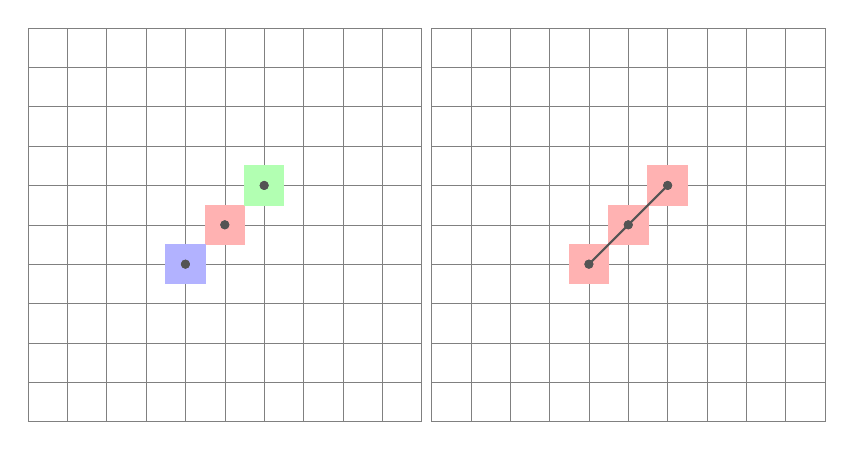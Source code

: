
\begin{tikzpicture}[x=0.5cm,y=0.5cm]
  % colors
  \definecolor{kGreen}{rgb}{0.0,0.59,0.0}
  \definecolor{kOrange}{rgb}{1.0,0.59,0.0}
  \definecolor{kGrey}{rgb}{0.33,0.33,0.33}
  % grids
  \draw[help lines,step=0.5cm] (0,0) grid (10,10);
  % shape

  \draw[color=red!30!white,fill] (5-0.5,5-0.5) rectangle (5+0.5,5+0.5);
  \draw[color=blue!30!white,fill] (4-0.5,4-0.5) rectangle (4+0.5,4+0.5);
  \draw[color=green!30!white,fill] (6-0.5,6-0.5) rectangle (6+0.5,6+0.5);

  % gauss digitization
  \foreach \x/\y in {5/5,4/4,6/6} {
    \draw[color=kGrey,fill] (\x,\y) circle (0.5mm);
    \draw[color=kGrey,fill] (10-\x,10-\y) circle (0.5mm);
  };
\end{tikzpicture}
\begin{tikzpicture}[x=0.5cm,y=0.5cm]
  % colors
  \definecolor{kGreen}{rgb}{0.0,0.59,0.0}
  \definecolor{kOrange}{rgb}{1.0,0.59,0.0}
  \definecolor{kGrey}{rgb}{0.33,0.33,0.33}
  % grids
  \draw[help lines,step=0.5cm] (0,0) grid (10,10);
  % shape

  \draw[color=red!30!white,fill] (5-0.5,5-0.5) rectangle (5+0.5,5+0.5);
  \draw[color=red!30!white,fill] (4-0.5,4-0.5) rectangle (4+0.5,4+0.5);
  \draw[color=red!30!white,fill] (6-0.5,6-0.5) rectangle (6+0.5,6+0.5);

  \draw[color=kGrey,thick] (4,4) -- (5,5) -- (6,6);

  % gauss digitization
  \foreach \x/\y in {5/5,4/4,6/6} {
    \draw[color=kGrey,fill] (\x,\y) circle (0.5mm);
    \draw[color=kGrey,fill] (10-\x,10-\y) circle (0.5mm);
  };
\end{tikzpicture}
